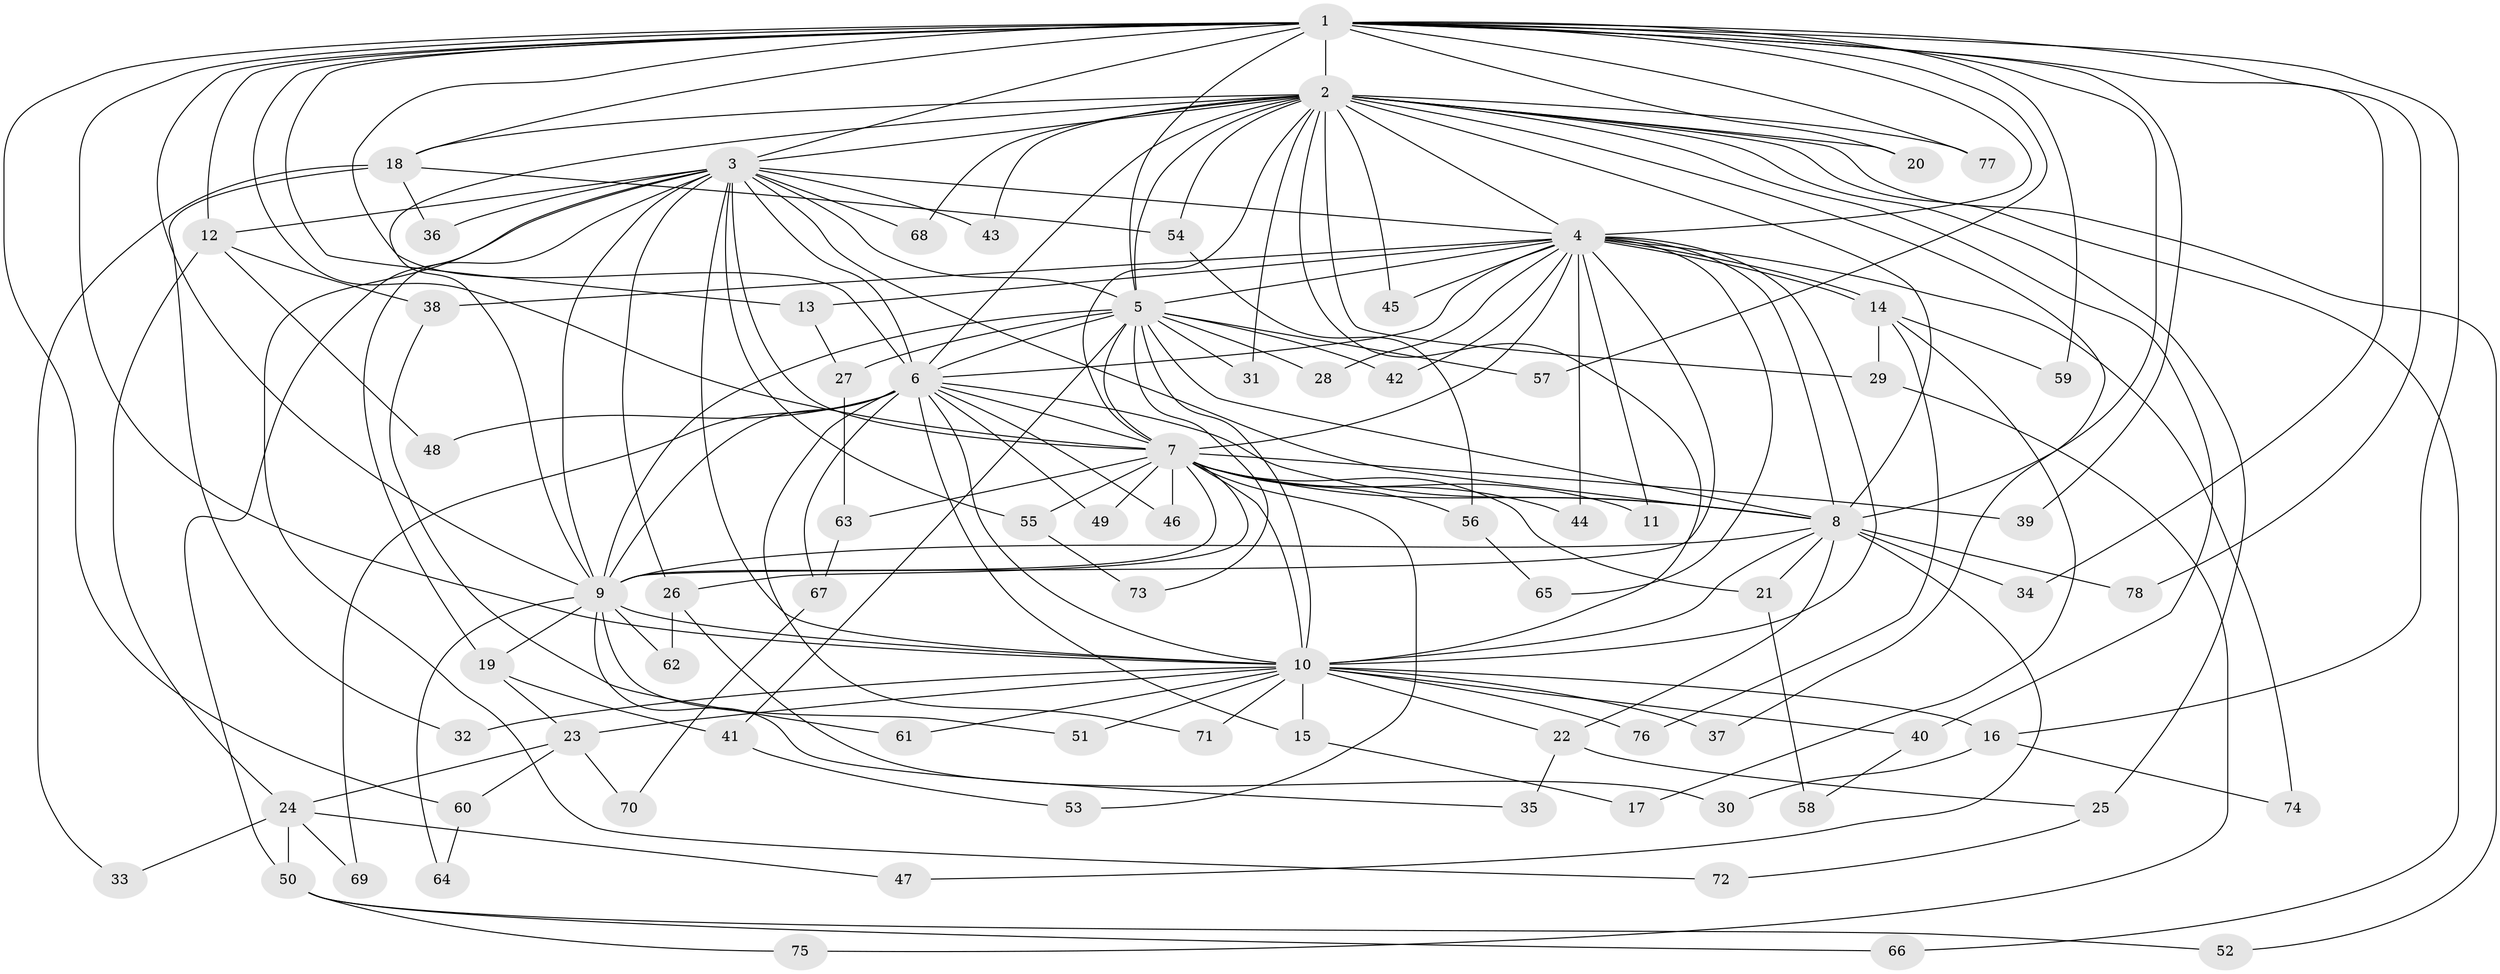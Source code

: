 // Generated by graph-tools (version 1.1) at 2025/43/03/09/25 04:43:48]
// undirected, 78 vertices, 181 edges
graph export_dot {
graph [start="1"]
  node [color=gray90,style=filled];
  1;
  2;
  3;
  4;
  5;
  6;
  7;
  8;
  9;
  10;
  11;
  12;
  13;
  14;
  15;
  16;
  17;
  18;
  19;
  20;
  21;
  22;
  23;
  24;
  25;
  26;
  27;
  28;
  29;
  30;
  31;
  32;
  33;
  34;
  35;
  36;
  37;
  38;
  39;
  40;
  41;
  42;
  43;
  44;
  45;
  46;
  47;
  48;
  49;
  50;
  51;
  52;
  53;
  54;
  55;
  56;
  57;
  58;
  59;
  60;
  61;
  62;
  63;
  64;
  65;
  66;
  67;
  68;
  69;
  70;
  71;
  72;
  73;
  74;
  75;
  76;
  77;
  78;
  1 -- 2;
  1 -- 3;
  1 -- 4;
  1 -- 5;
  1 -- 6;
  1 -- 7;
  1 -- 8;
  1 -- 9;
  1 -- 10;
  1 -- 12;
  1 -- 13;
  1 -- 16;
  1 -- 18;
  1 -- 20;
  1 -- 34;
  1 -- 39;
  1 -- 57;
  1 -- 59;
  1 -- 60;
  1 -- 77;
  1 -- 78;
  2 -- 3;
  2 -- 4;
  2 -- 5;
  2 -- 6;
  2 -- 7;
  2 -- 8;
  2 -- 9;
  2 -- 10;
  2 -- 18;
  2 -- 20;
  2 -- 25;
  2 -- 29;
  2 -- 31;
  2 -- 37;
  2 -- 40;
  2 -- 43;
  2 -- 45;
  2 -- 52;
  2 -- 54;
  2 -- 66;
  2 -- 68;
  2 -- 77;
  3 -- 4;
  3 -- 5;
  3 -- 6;
  3 -- 7;
  3 -- 8;
  3 -- 9;
  3 -- 10;
  3 -- 12;
  3 -- 19;
  3 -- 26;
  3 -- 36;
  3 -- 43;
  3 -- 50;
  3 -- 55;
  3 -- 68;
  3 -- 72;
  4 -- 5;
  4 -- 6;
  4 -- 7;
  4 -- 8;
  4 -- 9;
  4 -- 10;
  4 -- 11;
  4 -- 13;
  4 -- 14;
  4 -- 14;
  4 -- 28;
  4 -- 38;
  4 -- 42;
  4 -- 44;
  4 -- 45;
  4 -- 65;
  4 -- 74;
  5 -- 6;
  5 -- 7;
  5 -- 8;
  5 -- 9;
  5 -- 10;
  5 -- 27;
  5 -- 28;
  5 -- 31;
  5 -- 41;
  5 -- 42;
  5 -- 57;
  5 -- 73;
  6 -- 7;
  6 -- 8;
  6 -- 9;
  6 -- 10;
  6 -- 15;
  6 -- 46;
  6 -- 48;
  6 -- 49;
  6 -- 67;
  6 -- 69;
  6 -- 71;
  7 -- 8;
  7 -- 9;
  7 -- 10;
  7 -- 11;
  7 -- 21;
  7 -- 26;
  7 -- 39;
  7 -- 44;
  7 -- 46;
  7 -- 49;
  7 -- 53;
  7 -- 55;
  7 -- 56;
  7 -- 63;
  8 -- 9;
  8 -- 10;
  8 -- 21;
  8 -- 22;
  8 -- 34;
  8 -- 47;
  8 -- 78;
  9 -- 10;
  9 -- 19;
  9 -- 35;
  9 -- 51;
  9 -- 62;
  9 -- 64;
  10 -- 15;
  10 -- 16;
  10 -- 22;
  10 -- 23;
  10 -- 32;
  10 -- 37;
  10 -- 40;
  10 -- 51;
  10 -- 61;
  10 -- 71;
  10 -- 76;
  12 -- 24;
  12 -- 38;
  12 -- 48;
  13 -- 27;
  14 -- 17;
  14 -- 29;
  14 -- 59;
  14 -- 76;
  15 -- 17;
  16 -- 30;
  16 -- 74;
  18 -- 32;
  18 -- 33;
  18 -- 36;
  18 -- 54;
  19 -- 23;
  19 -- 41;
  21 -- 58;
  22 -- 25;
  22 -- 35;
  23 -- 24;
  23 -- 60;
  23 -- 70;
  24 -- 33;
  24 -- 47;
  24 -- 50;
  24 -- 69;
  25 -- 72;
  26 -- 30;
  26 -- 62;
  27 -- 63;
  29 -- 75;
  38 -- 61;
  40 -- 58;
  41 -- 53;
  50 -- 52;
  50 -- 66;
  50 -- 75;
  54 -- 56;
  55 -- 73;
  56 -- 65;
  60 -- 64;
  63 -- 67;
  67 -- 70;
}
